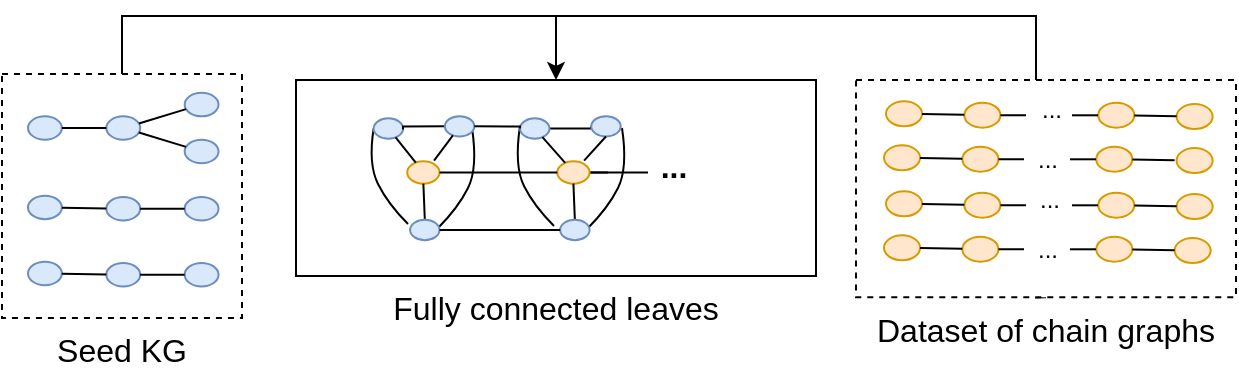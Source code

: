 <mxfile version="21.7.5" type="github">
  <diagram id="C5RBs43oDa-KdzZeNtuy" name="Page-1">
    <mxGraphModel dx="1309" dy="992" grid="1" gridSize="10" guides="1" tooltips="1" connect="1" arrows="1" fold="1" page="1" pageScale="1" pageWidth="827" pageHeight="1169" math="0" shadow="0">
      <root>
        <mxCell id="WIyWlLk6GJQsqaUBKTNV-0" />
        <mxCell id="WIyWlLk6GJQsqaUBKTNV-1" parent="WIyWlLk6GJQsqaUBKTNV-0" />
        <mxCell id="MDvvoWK_F6UgvLszBhcK-12" style="edgeStyle=orthogonalEdgeStyle;rounded=0;orthogonalLoop=1;jettySize=auto;html=1;exitX=0.5;exitY=0;exitDx=0;exitDy=0;endArrow=none;endFill=0;startArrow=classic;startFill=1;" parent="WIyWlLk6GJQsqaUBKTNV-1" source="D7f5AKQHRCtzAQtNA1vA-325" edge="1">
          <mxGeometry relative="1" as="geometry">
            <mxPoint x="390" y="270" as="targetPoint" />
          </mxGeometry>
        </mxCell>
        <mxCell id="D7f5AKQHRCtzAQtNA1vA-325" value="&lt;div&gt;&lt;font style=&quot;font-size: 16px;&quot;&gt;Fully connected leaves&lt;/font&gt;&lt;/div&gt;" style="rounded=0;whiteSpace=wrap;html=1;labelPosition=center;verticalLabelPosition=bottom;align=center;verticalAlign=top;strokeWidth=1;" parent="WIyWlLk6GJQsqaUBKTNV-1" vertex="1">
          <mxGeometry x="260" y="302" width="260" height="98" as="geometry" />
        </mxCell>
        <mxCell id="D7f5AKQHRCtzAQtNA1vA-238" value="" style="curved=1;endArrow=none;html=1;rounded=0;endFill=0;entryX=0;entryY=0.5;entryDx=0;entryDy=0;" parent="WIyWlLk6GJQsqaUBKTNV-1" target="D7f5AKQHRCtzAQtNA1vA-153" edge="1">
          <mxGeometry width="50" height="50" relative="1" as="geometry">
            <mxPoint x="316" y="374" as="sourcePoint" />
            <mxPoint x="297" y="325.94" as="targetPoint" />
            <Array as="points">
              <mxPoint x="306" y="364" />
              <mxPoint x="296" y="344" />
            </Array>
          </mxGeometry>
        </mxCell>
        <mxCell id="D7f5AKQHRCtzAQtNA1vA-239" value="" style="curved=1;endArrow=none;html=1;rounded=0;endFill=0;entryX=0;entryY=0.5;entryDx=0;entryDy=0;" parent="WIyWlLk6GJQsqaUBKTNV-1" edge="1">
          <mxGeometry width="50" height="50" relative="1" as="geometry">
            <mxPoint x="331" y="376" as="sourcePoint" />
            <mxPoint x="348" y="326" as="targetPoint" />
            <Array as="points">
              <mxPoint x="341" y="366" />
              <mxPoint x="351" y="346" />
            </Array>
          </mxGeometry>
        </mxCell>
        <mxCell id="D7f5AKQHRCtzAQtNA1vA-240" value="" style="curved=1;endArrow=none;html=1;rounded=0;endFill=0;entryX=0;entryY=0.5;entryDx=0;entryDy=0;" parent="WIyWlLk6GJQsqaUBKTNV-1" edge="1">
          <mxGeometry width="50" height="50" relative="1" as="geometry">
            <mxPoint x="389" y="375" as="sourcePoint" />
            <mxPoint x="372" y="325" as="targetPoint" />
            <Array as="points">
              <mxPoint x="379" y="365" />
              <mxPoint x="369" y="345" />
            </Array>
          </mxGeometry>
        </mxCell>
        <mxCell id="D7f5AKQHRCtzAQtNA1vA-241" value="&lt;b&gt;&lt;font style=&quot;font-size: 16px;&quot;&gt;...&lt;/font&gt;&lt;/b&gt;" style="strokeWidth=0;dashed=0;align=center;fontSize=8;shape=ellipse;perimeter=ellipsePerimeter;whiteSpace=wrap;html=1;aspect=fixed;strokeColor=none;" parent="WIyWlLk6GJQsqaUBKTNV-1" vertex="1">
          <mxGeometry x="437.84" y="337.3" width="22.16" height="15.33" as="geometry" />
        </mxCell>
        <mxCell id="D7f5AKQHRCtzAQtNA1vA-286" value="" style="curved=1;endArrow=none;html=1;rounded=0;endFill=0;entryX=0;entryY=0.5;entryDx=0;entryDy=0;" parent="WIyWlLk6GJQsqaUBKTNV-1" edge="1">
          <mxGeometry width="50" height="50" relative="1" as="geometry">
            <mxPoint x="406" y="376" as="sourcePoint" />
            <mxPoint x="423" y="326" as="targetPoint" />
            <Array as="points">
              <mxPoint x="416" y="366" />
              <mxPoint x="426" y="346" />
            </Array>
          </mxGeometry>
        </mxCell>
        <mxCell id="D7f5AKQHRCtzAQtNA1vA-326" value="" style="group;labelPosition=center;verticalLabelPosition=bottom;align=center;verticalAlign=top;strokeWidth=2;" parent="WIyWlLk6GJQsqaUBKTNV-1" vertex="1" connectable="0">
          <mxGeometry x="113" y="299.04" width="120" height="121.96" as="geometry" />
        </mxCell>
        <mxCell id="R48aDF-17FCD-8zo76Ul-1" style="edgeStyle=orthogonalEdgeStyle;rounded=0;orthogonalLoop=1;jettySize=auto;html=1;exitX=0.5;exitY=1;exitDx=0;exitDy=0;entryX=0.5;entryY=0;entryDx=0;entryDy=0;" edge="1" parent="D7f5AKQHRCtzAQtNA1vA-326" source="D7f5AKQHRCtzAQtNA1vA-49" target="D7f5AKQHRCtzAQtNA1vA-45">
          <mxGeometry relative="1" as="geometry" />
        </mxCell>
        <mxCell id="D7f5AKQHRCtzAQtNA1vA-49" value="&lt;font style=&quot;font-size: 16px;&quot;&gt;Seed KG &lt;br&gt;&lt;/font&gt;" style="rounded=0;whiteSpace=wrap;html=1;strokeWidth=1;dashed=1;labelPosition=center;verticalLabelPosition=bottom;align=center;verticalAlign=top;" parent="D7f5AKQHRCtzAQtNA1vA-326" vertex="1">
          <mxGeometry width="120" height="121.96" as="geometry" />
        </mxCell>
        <mxCell id="D7f5AKQHRCtzAQtNA1vA-42" value="" style="group;fillColor=default;" parent="D7f5AKQHRCtzAQtNA1vA-326" vertex="1" connectable="0">
          <mxGeometry x="13" y="9.382" width="100" height="63.794" as="geometry" />
        </mxCell>
        <mxCell id="D7f5AKQHRCtzAQtNA1vA-11" value="" style="strokeWidth=1;dashed=0;align=center;fontSize=8;shape=ellipse;perimeter=ellipsePerimeter;whiteSpace=wrap;html=1;aspect=fixed;fillColor=#dae8fc;strokeColor=#6c8ebf;" parent="D7f5AKQHRCtzAQtNA1vA-42" vertex="1">
          <mxGeometry y="51.426" width="16.925" height="11.717" as="geometry" />
        </mxCell>
        <mxCell id="D7f5AKQHRCtzAQtNA1vA-12" value="" style="strokeWidth=1;dashed=0;align=center;fontSize=8;shape=ellipse;perimeter=ellipsePerimeter;whiteSpace=wrap;html=1;aspect=fixed;fillColor=#dae8fc;strokeColor=#6c8ebf;" parent="D7f5AKQHRCtzAQtNA1vA-42" vertex="1">
          <mxGeometry x="78.333" y="52.077" width="16.925" height="11.717" as="geometry" />
        </mxCell>
        <mxCell id="D7f5AKQHRCtzAQtNA1vA-16" value="" style="strokeWidth=1;dashed=0;align=center;fontSize=8;shape=ellipse;perimeter=ellipsePerimeter;whiteSpace=wrap;html=1;aspect=fixed;fillColor=#dae8fc;strokeColor=#6c8ebf;" parent="D7f5AKQHRCtzAQtNA1vA-42" vertex="1">
          <mxGeometry x="39.167" y="52.077" width="16.925" height="11.717" as="geometry" />
        </mxCell>
        <mxCell id="D7f5AKQHRCtzAQtNA1vA-18" value="" style="edgeStyle=none;endArrow=none;dashed=0;html=1;strokeWidth=1;rounded=0;" parent="D7f5AKQHRCtzAQtNA1vA-42" source="D7f5AKQHRCtzAQtNA1vA-16" target="D7f5AKQHRCtzAQtNA1vA-11" edge="1">
          <mxGeometry relative="1" as="geometry" />
        </mxCell>
        <mxCell id="D7f5AKQHRCtzAQtNA1vA-19" value="" style="edgeStyle=none;endArrow=none;dashed=0;html=1;strokeWidth=1;rounded=0;" parent="D7f5AKQHRCtzAQtNA1vA-42" source="D7f5AKQHRCtzAQtNA1vA-16" target="D7f5AKQHRCtzAQtNA1vA-12" edge="1">
          <mxGeometry relative="1" as="geometry" />
        </mxCell>
        <mxCell id="D7f5AKQHRCtzAQtNA1vA-28" value="" style="strokeWidth=1;dashed=0;align=center;fontSize=8;shape=ellipse;perimeter=ellipsePerimeter;whiteSpace=wrap;html=1;aspect=fixed;fillColor=#dae8fc;strokeColor=#6c8ebf;" parent="D7f5AKQHRCtzAQtNA1vA-42" vertex="1">
          <mxGeometry x="78.333" width="16.925" height="11.717" as="geometry" />
        </mxCell>
        <mxCell id="D7f5AKQHRCtzAQtNA1vA-29" value="" style="strokeWidth=1;dashed=0;align=center;fontSize=8;shape=ellipse;perimeter=ellipsePerimeter;whiteSpace=wrap;html=1;aspect=fixed;fillColor=#dae8fc;strokeColor=#6c8ebf;" parent="D7f5AKQHRCtzAQtNA1vA-42" vertex="1">
          <mxGeometry y="11.717" width="16.925" height="11.717" as="geometry" />
        </mxCell>
        <mxCell id="D7f5AKQHRCtzAQtNA1vA-30" value="" style="strokeWidth=1;dashed=0;align=center;fontSize=8;shape=ellipse;perimeter=ellipsePerimeter;whiteSpace=wrap;html=1;aspect=fixed;fillColor=#dae8fc;strokeColor=#6c8ebf;" parent="D7f5AKQHRCtzAQtNA1vA-42" vertex="1">
          <mxGeometry x="78.333" y="23.435" width="16.925" height="11.717" as="geometry" />
        </mxCell>
        <mxCell id="D7f5AKQHRCtzAQtNA1vA-31" value="" style="strokeWidth=1;dashed=0;align=center;fontSize=8;shape=ellipse;perimeter=ellipsePerimeter;whiteSpace=wrap;html=1;aspect=fixed;fillColor=#dae8fc;strokeColor=#6c8ebf;" parent="D7f5AKQHRCtzAQtNA1vA-42" vertex="1">
          <mxGeometry x="39.167" y="11.717" width="16.925" height="11.717" as="geometry" />
        </mxCell>
        <mxCell id="D7f5AKQHRCtzAQtNA1vA-34" value="" style="edgeStyle=none;endArrow=none;dashed=0;html=1;strokeWidth=1;rounded=0;" parent="D7f5AKQHRCtzAQtNA1vA-42" source="D7f5AKQHRCtzAQtNA1vA-31" target="D7f5AKQHRCtzAQtNA1vA-28" edge="1">
          <mxGeometry relative="1" as="geometry" />
        </mxCell>
        <mxCell id="D7f5AKQHRCtzAQtNA1vA-35" value="" style="edgeStyle=none;endArrow=none;dashed=0;html=1;strokeWidth=1;rounded=0;" parent="D7f5AKQHRCtzAQtNA1vA-42" source="D7f5AKQHRCtzAQtNA1vA-31" target="D7f5AKQHRCtzAQtNA1vA-29" edge="1">
          <mxGeometry relative="1" as="geometry" />
        </mxCell>
        <mxCell id="D7f5AKQHRCtzAQtNA1vA-36" value="" style="edgeStyle=none;endArrow=none;dashed=0;html=1;strokeWidth=1;rounded=0;" parent="D7f5AKQHRCtzAQtNA1vA-42" source="D7f5AKQHRCtzAQtNA1vA-31" target="D7f5AKQHRCtzAQtNA1vA-30" edge="1">
          <mxGeometry relative="1" as="geometry" />
        </mxCell>
        <mxCell id="D7f5AKQHRCtzAQtNA1vA-43" value="" style="strokeWidth=1;dashed=0;align=center;fontSize=8;shape=ellipse;perimeter=ellipsePerimeter;whiteSpace=wrap;html=1;aspect=fixed;fillColor=#dae8fc;strokeColor=#6c8ebf;" parent="D7f5AKQHRCtzAQtNA1vA-326" vertex="1">
          <mxGeometry x="13" y="93.812" width="16.925" height="11.717" as="geometry" />
        </mxCell>
        <mxCell id="D7f5AKQHRCtzAQtNA1vA-44" value="" style="strokeWidth=1;dashed=0;align=center;fontSize=8;shape=ellipse;perimeter=ellipsePerimeter;whiteSpace=wrap;html=1;aspect=fixed;fillColor=#dae8fc;strokeColor=#6c8ebf;" parent="D7f5AKQHRCtzAQtNA1vA-326" vertex="1">
          <mxGeometry x="91.333" y="94.463" width="16.925" height="11.717" as="geometry" />
        </mxCell>
        <mxCell id="D7f5AKQHRCtzAQtNA1vA-45" value="" style="strokeWidth=1;dashed=0;align=center;fontSize=8;shape=ellipse;perimeter=ellipsePerimeter;whiteSpace=wrap;html=1;aspect=fixed;fillColor=#dae8fc;strokeColor=#6c8ebf;" parent="D7f5AKQHRCtzAQtNA1vA-326" vertex="1">
          <mxGeometry x="52.167" y="94.463" width="16.925" height="11.717" as="geometry" />
        </mxCell>
        <mxCell id="D7f5AKQHRCtzAQtNA1vA-46" value="" style="edgeStyle=none;endArrow=none;dashed=0;html=1;strokeWidth=1;rounded=0;" parent="D7f5AKQHRCtzAQtNA1vA-326" source="D7f5AKQHRCtzAQtNA1vA-45" target="D7f5AKQHRCtzAQtNA1vA-43" edge="1">
          <mxGeometry relative="1" as="geometry" />
        </mxCell>
        <mxCell id="D7f5AKQHRCtzAQtNA1vA-47" value="" style="edgeStyle=none;endArrow=none;dashed=0;html=1;strokeWidth=1;rounded=0;" parent="D7f5AKQHRCtzAQtNA1vA-326" source="D7f5AKQHRCtzAQtNA1vA-45" target="D7f5AKQHRCtzAQtNA1vA-44" edge="1">
          <mxGeometry relative="1" as="geometry" />
        </mxCell>
        <mxCell id="R48aDF-17FCD-8zo76Ul-2" style="edgeStyle=orthogonalEdgeStyle;rounded=0;orthogonalLoop=1;jettySize=auto;html=1;exitX=0.5;exitY=1;exitDx=0;exitDy=0;" edge="1" parent="D7f5AKQHRCtzAQtNA1vA-326" source="D7f5AKQHRCtzAQtNA1vA-49" target="D7f5AKQHRCtzAQtNA1vA-49">
          <mxGeometry relative="1" as="geometry" />
        </mxCell>
        <mxCell id="o20jvKjjcpEYKb1I6eHj-14" value="" style="edgeStyle=none;endArrow=none;dashed=0;html=1;strokeWidth=1;rounded=0;" parent="WIyWlLk6GJQsqaUBKTNV-1" edge="1">
          <mxGeometry relative="1" as="geometry">
            <mxPoint x="469.167" y="210.595" as="sourcePoint" />
          </mxGeometry>
        </mxCell>
        <mxCell id="o20jvKjjcpEYKb1I6eHj-15" value="" style="edgeStyle=none;endArrow=none;dashed=0;html=1;strokeWidth=1;rounded=0;" parent="WIyWlLk6GJQsqaUBKTNV-1" edge="1">
          <mxGeometry relative="1" as="geometry">
            <mxPoint x="508.333" y="210.595" as="targetPoint" />
          </mxGeometry>
        </mxCell>
        <mxCell id="D7f5AKQHRCtzAQtNA1vA-245" value="" style="group" parent="WIyWlLk6GJQsqaUBKTNV-1" vertex="1" connectable="0">
          <mxGeometry x="297" y="320.075" width="129" height="65.925" as="geometry" />
        </mxCell>
        <mxCell id="D7f5AKQHRCtzAQtNA1vA-180" value="" style="group" parent="D7f5AKQHRCtzAQtNA1vA-245" vertex="1" connectable="0">
          <mxGeometry width="55.809" height="65.925" as="geometry" />
        </mxCell>
        <mxCell id="D7f5AKQHRCtzAQtNA1vA-153" value="" style="strokeWidth=1;dashed=0;align=center;fontSize=8;shape=ellipse;perimeter=ellipsePerimeter;whiteSpace=wrap;html=1;aspect=fixed;fillColor=#dae8fc;strokeColor=#6c8ebf;" parent="D7f5AKQHRCtzAQtNA1vA-180" vertex="1">
          <mxGeometry x="1.83" y="1.09" width="14.711" height="10.192" as="geometry" />
        </mxCell>
        <mxCell id="D7f5AKQHRCtzAQtNA1vA-154" value="" style="strokeWidth=1;dashed=0;align=center;fontSize=8;shape=ellipse;perimeter=ellipsePerimeter;whiteSpace=wrap;html=1;aspect=fixed;fillColor=#ffe6cc;strokeColor=#d79b00;" parent="D7f5AKQHRCtzAQtNA1vA-180" vertex="1">
          <mxGeometry x="18.609" y="22.567" width="16.157" height="11.18" as="geometry" />
        </mxCell>
        <mxCell id="D7f5AKQHRCtzAQtNA1vA-155" value="" style="edgeStyle=none;endArrow=none;dashed=0;html=1;strokeWidth=1;rounded=0;" parent="D7f5AKQHRCtzAQtNA1vA-180" source="D7f5AKQHRCtzAQtNA1vA-154" target="D7f5AKQHRCtzAQtNA1vA-153" edge="1">
          <mxGeometry relative="1" as="geometry" />
        </mxCell>
        <mxCell id="D7f5AKQHRCtzAQtNA1vA-179" style="edgeStyle=orthogonalEdgeStyle;rounded=0;orthogonalLoop=1;jettySize=auto;html=1;exitX=0.5;exitY=0;exitDx=0;exitDy=0;entryX=0.5;entryY=1;entryDx=0;entryDy=0;endArrow=none;endFill=0;" parent="D7f5AKQHRCtzAQtNA1vA-180" source="D7f5AKQHRCtzAQtNA1vA-159" target="D7f5AKQHRCtzAQtNA1vA-154" edge="1">
          <mxGeometry relative="1" as="geometry" />
        </mxCell>
        <mxCell id="D7f5AKQHRCtzAQtNA1vA-159" value="" style="strokeWidth=1;dashed=0;align=center;fontSize=8;shape=ellipse;perimeter=ellipsePerimeter;whiteSpace=wrap;html=1;aspect=fixed;fillColor=#dae8fc;strokeColor=#6c8ebf;" parent="D7f5AKQHRCtzAQtNA1vA-180" vertex="1">
          <mxGeometry x="20.054" y="51.802" width="14.711" height="10.192" as="geometry" />
        </mxCell>
        <mxCell id="D7f5AKQHRCtzAQtNA1vA-175" value="" style="group;flipV=0;flipH=1;" parent="D7f5AKQHRCtzAQtNA1vA-180" vertex="1" connectable="0">
          <mxGeometry x="32.021" width="23.787" height="22.262" as="geometry" />
        </mxCell>
        <mxCell id="D7f5AKQHRCtzAQtNA1vA-207" style="edgeStyle=orthogonalEdgeStyle;rounded=0;orthogonalLoop=1;jettySize=auto;html=1;exitX=0;exitY=0.5;exitDx=0;exitDy=0;endArrow=none;endFill=0;" parent="D7f5AKQHRCtzAQtNA1vA-175" source="D7f5AKQHRCtzAQtNA1vA-173" edge="1">
          <mxGeometry relative="1" as="geometry">
            <mxPoint x="-15.553" y="6.66" as="targetPoint" />
          </mxGeometry>
        </mxCell>
        <mxCell id="D7f5AKQHRCtzAQtNA1vA-173" value="" style="strokeWidth=1;dashed=0;align=center;fontSize=8;shape=ellipse;perimeter=ellipsePerimeter;whiteSpace=wrap;html=1;aspect=fixed;fillColor=#dae8fc;strokeColor=#6c8ebf;" parent="D7f5AKQHRCtzAQtNA1vA-175" vertex="1">
          <mxGeometry x="5.416" width="14.711" height="10.192" as="geometry" />
        </mxCell>
        <mxCell id="D7f5AKQHRCtzAQtNA1vA-174" value="" style="edgeStyle=none;endArrow=none;dashed=0;html=1;strokeWidth=1;rounded=0;" parent="D7f5AKQHRCtzAQtNA1vA-175" target="D7f5AKQHRCtzAQtNA1vA-173" edge="1">
          <mxGeometry relative="1" as="geometry">
            <mxPoint y="22.262" as="sourcePoint" />
          </mxGeometry>
        </mxCell>
        <mxCell id="D7f5AKQHRCtzAQtNA1vA-190" value="" style="group" parent="D7f5AKQHRCtzAQtNA1vA-245" vertex="1" connectable="0">
          <mxGeometry x="73.191" width="55.809" height="65.925" as="geometry" />
        </mxCell>
        <mxCell id="D7f5AKQHRCtzAQtNA1vA-203" style="edgeStyle=orthogonalEdgeStyle;rounded=0;orthogonalLoop=1;jettySize=auto;html=1;exitX=1;exitY=0.5;exitDx=0;exitDy=0;entryX=0;entryY=0.5;entryDx=0;entryDy=0;endArrow=none;endFill=0;" parent="D7f5AKQHRCtzAQtNA1vA-190" source="D7f5AKQHRCtzAQtNA1vA-191" target="D7f5AKQHRCtzAQtNA1vA-197" edge="1">
          <mxGeometry relative="1" as="geometry" />
        </mxCell>
        <mxCell id="D7f5AKQHRCtzAQtNA1vA-191" value="" style="strokeWidth=1;dashed=0;align=center;fontSize=8;shape=ellipse;perimeter=ellipsePerimeter;whiteSpace=wrap;html=1;aspect=fixed;fillColor=#dae8fc;strokeColor=#6c8ebf;" parent="D7f5AKQHRCtzAQtNA1vA-190" vertex="1">
          <mxGeometry x="1.83" y="1.09" width="14.711" height="10.192" as="geometry" />
        </mxCell>
        <mxCell id="D7f5AKQHRCtzAQtNA1vA-243" style="edgeStyle=orthogonalEdgeStyle;rounded=0;orthogonalLoop=1;jettySize=auto;html=1;exitX=1;exitY=0.5;exitDx=0;exitDy=0;endArrow=none;endFill=0;" parent="D7f5AKQHRCtzAQtNA1vA-190" source="D7f5AKQHRCtzAQtNA1vA-192" edge="1">
          <mxGeometry relative="1" as="geometry">
            <mxPoint x="45.809" y="27.925" as="targetPoint" />
          </mxGeometry>
        </mxCell>
        <mxCell id="D7f5AKQHRCtzAQtNA1vA-291" style="edgeStyle=orthogonalEdgeStyle;rounded=0;orthogonalLoop=1;jettySize=auto;html=1;exitX=1;exitY=0.5;exitDx=0;exitDy=0;endArrow=none;endFill=0;" parent="D7f5AKQHRCtzAQtNA1vA-190" source="D7f5AKQHRCtzAQtNA1vA-192" edge="1">
          <mxGeometry relative="1" as="geometry">
            <mxPoint x="65.809" y="28.27" as="targetPoint" />
          </mxGeometry>
        </mxCell>
        <mxCell id="D7f5AKQHRCtzAQtNA1vA-192" value="" style="strokeWidth=1;dashed=0;align=center;fontSize=8;shape=ellipse;perimeter=ellipsePerimeter;whiteSpace=wrap;html=1;aspect=fixed;fillColor=#ffe6cc;strokeColor=#d79b00;" parent="D7f5AKQHRCtzAQtNA1vA-190" vertex="1">
          <mxGeometry x="20.439" y="22.567" width="16.157" height="11.18" as="geometry" />
        </mxCell>
        <mxCell id="D7f5AKQHRCtzAQtNA1vA-193" value="" style="edgeStyle=none;endArrow=none;dashed=0;html=1;strokeWidth=1;rounded=0;" parent="D7f5AKQHRCtzAQtNA1vA-190" source="D7f5AKQHRCtzAQtNA1vA-192" target="D7f5AKQHRCtzAQtNA1vA-191" edge="1">
          <mxGeometry relative="1" as="geometry" />
        </mxCell>
        <mxCell id="D7f5AKQHRCtzAQtNA1vA-194" style="edgeStyle=orthogonalEdgeStyle;rounded=0;orthogonalLoop=1;jettySize=auto;html=1;exitX=0.5;exitY=0;exitDx=0;exitDy=0;entryX=0.5;entryY=1;entryDx=0;entryDy=0;endArrow=none;endFill=0;" parent="D7f5AKQHRCtzAQtNA1vA-190" source="D7f5AKQHRCtzAQtNA1vA-195" target="D7f5AKQHRCtzAQtNA1vA-192" edge="1">
          <mxGeometry relative="1" as="geometry" />
        </mxCell>
        <mxCell id="D7f5AKQHRCtzAQtNA1vA-195" value="" style="strokeWidth=1;dashed=0;align=center;fontSize=8;shape=ellipse;perimeter=ellipsePerimeter;whiteSpace=wrap;html=1;aspect=fixed;fillColor=#dae8fc;strokeColor=#6c8ebf;" parent="D7f5AKQHRCtzAQtNA1vA-190" vertex="1">
          <mxGeometry x="21.884" y="51.802" width="14.711" height="10.192" as="geometry" />
        </mxCell>
        <mxCell id="D7f5AKQHRCtzAQtNA1vA-196" value="" style="group;flipV=0;flipH=1;" parent="D7f5AKQHRCtzAQtNA1vA-190" vertex="1" connectable="0">
          <mxGeometry x="32.021" width="23.787" height="22.262" as="geometry" />
        </mxCell>
        <mxCell id="D7f5AKQHRCtzAQtNA1vA-197" value="" style="strokeWidth=1;dashed=0;align=center;fontSize=8;shape=ellipse;perimeter=ellipsePerimeter;whiteSpace=wrap;html=1;aspect=fixed;fillColor=#dae8fc;strokeColor=#6c8ebf;" parent="D7f5AKQHRCtzAQtNA1vA-196" vertex="1">
          <mxGeometry x="5.416" width="14.711" height="10.192" as="geometry" />
        </mxCell>
        <mxCell id="D7f5AKQHRCtzAQtNA1vA-198" value="" style="edgeStyle=none;endArrow=none;dashed=0;html=1;strokeWidth=1;rounded=0;entryX=0.5;entryY=1;entryDx=0;entryDy=0;" parent="D7f5AKQHRCtzAQtNA1vA-196" target="D7f5AKQHRCtzAQtNA1vA-197" edge="1">
          <mxGeometry relative="1" as="geometry">
            <mxPoint x="1.83" y="22.262" as="sourcePoint" />
            <mxPoint x="10.036" y="12.598" as="targetPoint" />
          </mxGeometry>
        </mxCell>
        <mxCell id="D7f5AKQHRCtzAQtNA1vA-199" style="edgeStyle=orthogonalEdgeStyle;rounded=0;orthogonalLoop=1;jettySize=auto;html=1;exitX=1;exitY=0.5;exitDx=0;exitDy=0;entryX=0;entryY=0.5;entryDx=0;entryDy=0;endArrow=none;endFill=0;" parent="D7f5AKQHRCtzAQtNA1vA-245" source="D7f5AKQHRCtzAQtNA1vA-154" target="D7f5AKQHRCtzAQtNA1vA-192" edge="1">
          <mxGeometry relative="1" as="geometry" />
        </mxCell>
        <mxCell id="D7f5AKQHRCtzAQtNA1vA-202" style="edgeStyle=orthogonalEdgeStyle;rounded=0;orthogonalLoop=1;jettySize=auto;html=1;exitX=1;exitY=0.5;exitDx=0;exitDy=0;entryX=0;entryY=0.5;entryDx=0;entryDy=0;endArrow=none;endFill=0;" parent="D7f5AKQHRCtzAQtNA1vA-245" source="D7f5AKQHRCtzAQtNA1vA-173" target="D7f5AKQHRCtzAQtNA1vA-191" edge="1">
          <mxGeometry relative="1" as="geometry" />
        </mxCell>
        <mxCell id="D7f5AKQHRCtzAQtNA1vA-210" style="edgeStyle=orthogonalEdgeStyle;rounded=0;orthogonalLoop=1;jettySize=auto;html=1;exitX=1;exitY=0.5;exitDx=0;exitDy=0;entryX=0;entryY=0.5;entryDx=0;entryDy=0;endArrow=none;endFill=0;" parent="D7f5AKQHRCtzAQtNA1vA-245" source="D7f5AKQHRCtzAQtNA1vA-159" target="D7f5AKQHRCtzAQtNA1vA-195" edge="1">
          <mxGeometry relative="1" as="geometry">
            <mxPoint x="89" y="56.925" as="targetPoint" />
          </mxGeometry>
        </mxCell>
        <mxCell id="MDvvoWK_F6UgvLszBhcK-11" style="edgeStyle=orthogonalEdgeStyle;rounded=0;orthogonalLoop=1;jettySize=auto;html=1;entryX=0.5;entryY=1;entryDx=0;entryDy=0;endArrow=none;endFill=0;" parent="WIyWlLk6GJQsqaUBKTNV-1" source="D7f5AKQHRCtzAQtNA1vA-49" target="D7f5AKQHRCtzAQtNA1vA-106" edge="1">
          <mxGeometry relative="1" as="geometry">
            <Array as="points">
              <mxPoint x="173" y="270" />
              <mxPoint x="630" y="270" />
              <mxPoint x="630" y="411" />
            </Array>
            <mxPoint x="160" y="280" as="sourcePoint" />
          </mxGeometry>
        </mxCell>
        <mxCell id="R48aDF-17FCD-8zo76Ul-0" value="" style="group;labelPosition=center;verticalLabelPosition=bottom;align=center;verticalAlign=top;strokeWidth=2;" vertex="1" connectable="0" parent="WIyWlLk6GJQsqaUBKTNV-1">
          <mxGeometry x="540" y="302" width="190" height="108.65" as="geometry" />
        </mxCell>
        <mxCell id="D7f5AKQHRCtzAQtNA1vA-106" value="&lt;font style=&quot;font-size: 16px;&quot;&gt;Dataset of chain graphs&lt;/font&gt;" style="rounded=0;whiteSpace=wrap;html=1;labelPosition=center;verticalLabelPosition=bottom;align=center;verticalAlign=top;dashed=1;" parent="R48aDF-17FCD-8zo76Ul-0" vertex="1">
          <mxGeometry width="190" height="108.65" as="geometry" />
        </mxCell>
        <mxCell id="D7f5AKQHRCtzAQtNA1vA-53" value="" style="strokeWidth=1;dashed=0;align=center;fontSize=8;shape=ellipse;perimeter=ellipsePerimeter;whiteSpace=wrap;html=1;aspect=fixed;fillColor=#ffe6cc;strokeColor=#d79b00;" parent="R48aDF-17FCD-8zo76Ul-0" vertex="1">
          <mxGeometry x="15" y="10.646" width="18.041" height="12.49" as="geometry" />
        </mxCell>
        <mxCell id="D7f5AKQHRCtzAQtNA1vA-54" value="..." style="strokeWidth=1;dashed=0;align=center;fontSize=12;shape=ellipse;perimeter=ellipsePerimeter;whiteSpace=wrap;html=1;aspect=fixed;strokeColor=none;" parent="R48aDF-17FCD-8zo76Ul-0" vertex="1">
          <mxGeometry x="89.333" y="8.34" width="18.041" height="12.49" as="geometry" />
        </mxCell>
        <mxCell id="D7f5AKQHRCtzAQtNA1vA-55" value="" style="strokeWidth=1;dashed=0;align=center;fontSize=8;shape=ellipse;perimeter=ellipsePerimeter;whiteSpace=wrap;html=1;aspect=fixed;fillColor=#ffe6cc;strokeColor=#d79b00;" parent="R48aDF-17FCD-8zo76Ul-0" vertex="1">
          <mxGeometry x="54.167" y="11.34" width="18.041" height="12.49" as="geometry" />
        </mxCell>
        <mxCell id="D7f5AKQHRCtzAQtNA1vA-56" value="" style="edgeStyle=none;endArrow=none;dashed=0;html=1;strokeWidth=1;rounded=0;" parent="R48aDF-17FCD-8zo76Ul-0" source="D7f5AKQHRCtzAQtNA1vA-55" target="D7f5AKQHRCtzAQtNA1vA-53" edge="1">
          <mxGeometry relative="1" as="geometry" />
        </mxCell>
        <mxCell id="D7f5AKQHRCtzAQtNA1vA-57" value="" style="edgeStyle=none;endArrow=none;dashed=0;html=1;strokeWidth=1;rounded=0;" parent="R48aDF-17FCD-8zo76Ul-0" source="D7f5AKQHRCtzAQtNA1vA-55" edge="1">
          <mxGeometry relative="1" as="geometry">
            <mxPoint x="85" y="17.65" as="targetPoint" />
          </mxGeometry>
        </mxCell>
        <mxCell id="D7f5AKQHRCtzAQtNA1vA-58" value="" style="strokeWidth=1;dashed=0;align=center;fontSize=8;shape=ellipse;perimeter=ellipsePerimeter;whiteSpace=wrap;html=1;aspect=fixed;fillColor=#ffe6cc;strokeColor=#d79b00;" parent="R48aDF-17FCD-8zo76Ul-0" vertex="1">
          <mxGeometry x="121.13" y="11.336" width="18.041" height="12.49" as="geometry" />
        </mxCell>
        <mxCell id="D7f5AKQHRCtzAQtNA1vA-60" value="" style="strokeWidth=1;dashed=0;align=center;fontSize=8;shape=ellipse;perimeter=ellipsePerimeter;whiteSpace=wrap;html=1;aspect=fixed;fillColor=#ffe6cc;strokeColor=#d79b00;" parent="R48aDF-17FCD-8zo76Ul-0" vertex="1">
          <mxGeometry x="160.297" y="12.03" width="18.041" height="12.49" as="geometry" />
        </mxCell>
        <mxCell id="D7f5AKQHRCtzAQtNA1vA-61" value="" style="edgeStyle=none;endArrow=none;dashed=0;html=1;strokeWidth=1;rounded=0;" parent="R48aDF-17FCD-8zo76Ul-0" source="D7f5AKQHRCtzAQtNA1vA-60" target="D7f5AKQHRCtzAQtNA1vA-58" edge="1">
          <mxGeometry relative="1" as="geometry" />
        </mxCell>
        <mxCell id="D7f5AKQHRCtzAQtNA1vA-67" value="" style="edgeStyle=none;endArrow=none;dashed=0;html=1;strokeWidth=1;rounded=0;" parent="R48aDF-17FCD-8zo76Ul-0" edge="1">
          <mxGeometry relative="1" as="geometry">
            <mxPoint x="108" y="17.65" as="sourcePoint" />
            <mxPoint x="121" y="17.65" as="targetPoint" />
          </mxGeometry>
        </mxCell>
        <mxCell id="D7f5AKQHRCtzAQtNA1vA-68" value="" style="strokeWidth=1;dashed=0;align=center;fontSize=8;shape=ellipse;perimeter=ellipsePerimeter;whiteSpace=wrap;html=1;aspect=fixed;fillColor=#ffe6cc;strokeColor=#d79b00;" parent="R48aDF-17FCD-8zo76Ul-0" vertex="1">
          <mxGeometry x="14" y="32.646" width="18.041" height="12.49" as="geometry" />
        </mxCell>
        <mxCell id="D7f5AKQHRCtzAQtNA1vA-69" value="..." style="strokeWidth=1;dashed=0;align=center;fontSize=12;shape=ellipse;perimeter=ellipsePerimeter;whiteSpace=wrap;html=1;aspect=fixed;strokeColor=none;" parent="R48aDF-17FCD-8zo76Ul-0" vertex="1">
          <mxGeometry x="87.333" y="33.34" width="18.041" height="12.49" as="geometry" />
        </mxCell>
        <mxCell id="D7f5AKQHRCtzAQtNA1vA-70" value="" style="strokeWidth=1;dashed=0;align=center;fontSize=8;shape=ellipse;perimeter=ellipsePerimeter;whiteSpace=wrap;html=1;aspect=fixed;fillColor=#ffe6cc;strokeColor=#d79b00;" parent="R48aDF-17FCD-8zo76Ul-0" vertex="1">
          <mxGeometry x="53.167" y="33.34" width="18.041" height="12.49" as="geometry" />
        </mxCell>
        <mxCell id="D7f5AKQHRCtzAQtNA1vA-71" value="" style="edgeStyle=none;endArrow=none;dashed=0;html=1;strokeWidth=1;rounded=0;" parent="R48aDF-17FCD-8zo76Ul-0" source="D7f5AKQHRCtzAQtNA1vA-70" target="D7f5AKQHRCtzAQtNA1vA-68" edge="1">
          <mxGeometry relative="1" as="geometry" />
        </mxCell>
        <mxCell id="D7f5AKQHRCtzAQtNA1vA-72" value="" style="edgeStyle=none;endArrow=none;dashed=0;html=1;strokeWidth=1;rounded=0;" parent="R48aDF-17FCD-8zo76Ul-0" source="D7f5AKQHRCtzAQtNA1vA-70" edge="1">
          <mxGeometry relative="1" as="geometry">
            <mxPoint x="84" y="39.65" as="targetPoint" />
          </mxGeometry>
        </mxCell>
        <mxCell id="D7f5AKQHRCtzAQtNA1vA-73" value="" style="strokeWidth=1;dashed=0;align=center;fontSize=8;shape=ellipse;perimeter=ellipsePerimeter;whiteSpace=wrap;html=1;aspect=fixed;fillColor=#ffe6cc;strokeColor=#d79b00;" parent="R48aDF-17FCD-8zo76Ul-0" vertex="1">
          <mxGeometry x="120.13" y="33.336" width="18.041" height="12.49" as="geometry" />
        </mxCell>
        <mxCell id="D7f5AKQHRCtzAQtNA1vA-74" value="" style="strokeWidth=1;dashed=0;align=center;fontSize=8;shape=ellipse;perimeter=ellipsePerimeter;whiteSpace=wrap;html=1;aspect=fixed;fillColor=#ffe6cc;strokeColor=#d79b00;" parent="R48aDF-17FCD-8zo76Ul-0" vertex="1">
          <mxGeometry x="160.297" y="34.03" width="18.041" height="12.49" as="geometry" />
        </mxCell>
        <mxCell id="D7f5AKQHRCtzAQtNA1vA-75" value="" style="edgeStyle=none;endArrow=none;dashed=0;html=1;strokeWidth=1;rounded=0;" parent="R48aDF-17FCD-8zo76Ul-0" target="D7f5AKQHRCtzAQtNA1vA-73" edge="1">
          <mxGeometry relative="1" as="geometry">
            <mxPoint x="159.299" y="40.125" as="sourcePoint" />
          </mxGeometry>
        </mxCell>
        <mxCell id="D7f5AKQHRCtzAQtNA1vA-76" value="" style="edgeStyle=none;endArrow=none;dashed=0;html=1;strokeWidth=1;rounded=0;" parent="R48aDF-17FCD-8zo76Ul-0" edge="1">
          <mxGeometry relative="1" as="geometry">
            <mxPoint x="107" y="39.65" as="sourcePoint" />
            <mxPoint x="120" y="39.65" as="targetPoint" />
          </mxGeometry>
        </mxCell>
        <mxCell id="D7f5AKQHRCtzAQtNA1vA-86" value="" style="strokeWidth=1;dashed=0;align=center;fontSize=8;shape=ellipse;perimeter=ellipsePerimeter;whiteSpace=wrap;html=1;aspect=fixed;fillColor=#ffe6cc;strokeColor=#d79b00;" parent="R48aDF-17FCD-8zo76Ul-0" vertex="1">
          <mxGeometry x="15" y="55.646" width="18.041" height="12.49" as="geometry" />
        </mxCell>
        <mxCell id="D7f5AKQHRCtzAQtNA1vA-87" value="..." style="strokeWidth=1;dashed=0;align=center;fontSize=12;shape=ellipse;perimeter=ellipsePerimeter;whiteSpace=wrap;html=1;aspect=fixed;strokeColor=none;" parent="R48aDF-17FCD-8zo76Ul-0" vertex="1">
          <mxGeometry x="88.333" y="53.34" width="18.041" height="12.49" as="geometry" />
        </mxCell>
        <mxCell id="D7f5AKQHRCtzAQtNA1vA-88" value="" style="strokeWidth=1;dashed=0;align=center;fontSize=8;shape=ellipse;perimeter=ellipsePerimeter;whiteSpace=wrap;html=1;aspect=fixed;fillColor=#ffe6cc;strokeColor=#d79b00;" parent="R48aDF-17FCD-8zo76Ul-0" vertex="1">
          <mxGeometry x="54.167" y="56.34" width="18.041" height="12.49" as="geometry" />
        </mxCell>
        <mxCell id="D7f5AKQHRCtzAQtNA1vA-89" value="" style="edgeStyle=none;endArrow=none;dashed=0;html=1;strokeWidth=1;rounded=0;" parent="R48aDF-17FCD-8zo76Ul-0" source="D7f5AKQHRCtzAQtNA1vA-88" target="D7f5AKQHRCtzAQtNA1vA-86" edge="1">
          <mxGeometry relative="1" as="geometry" />
        </mxCell>
        <mxCell id="D7f5AKQHRCtzAQtNA1vA-90" value="" style="edgeStyle=none;endArrow=none;dashed=0;html=1;strokeWidth=1;rounded=0;" parent="R48aDF-17FCD-8zo76Ul-0" source="D7f5AKQHRCtzAQtNA1vA-88" edge="1">
          <mxGeometry relative="1" as="geometry">
            <mxPoint x="85" y="62.65" as="targetPoint" />
          </mxGeometry>
        </mxCell>
        <mxCell id="D7f5AKQHRCtzAQtNA1vA-91" value="" style="strokeWidth=1;dashed=0;align=center;fontSize=8;shape=ellipse;perimeter=ellipsePerimeter;whiteSpace=wrap;html=1;aspect=fixed;fillColor=#ffe6cc;strokeColor=#d79b00;" parent="R48aDF-17FCD-8zo76Ul-0" vertex="1">
          <mxGeometry x="121.13" y="56.336" width="18.041" height="12.49" as="geometry" />
        </mxCell>
        <mxCell id="D7f5AKQHRCtzAQtNA1vA-92" value="" style="strokeWidth=1;dashed=0;align=center;fontSize=8;shape=ellipse;perimeter=ellipsePerimeter;whiteSpace=wrap;html=1;aspect=fixed;fillColor=#ffe6cc;strokeColor=#d79b00;" parent="R48aDF-17FCD-8zo76Ul-0" vertex="1">
          <mxGeometry x="160.297" y="57.03" width="18.041" height="12.49" as="geometry" />
        </mxCell>
        <mxCell id="D7f5AKQHRCtzAQtNA1vA-93" value="" style="edgeStyle=none;endArrow=none;dashed=0;html=1;strokeWidth=1;rounded=0;" parent="R48aDF-17FCD-8zo76Ul-0" source="D7f5AKQHRCtzAQtNA1vA-92" target="D7f5AKQHRCtzAQtNA1vA-91" edge="1">
          <mxGeometry relative="1" as="geometry" />
        </mxCell>
        <mxCell id="D7f5AKQHRCtzAQtNA1vA-94" value="" style="edgeStyle=none;endArrow=none;dashed=0;html=1;strokeWidth=1;rounded=0;" parent="R48aDF-17FCD-8zo76Ul-0" edge="1">
          <mxGeometry relative="1" as="geometry">
            <mxPoint x="108" y="62.65" as="sourcePoint" />
            <mxPoint x="121" y="62.65" as="targetPoint" />
          </mxGeometry>
        </mxCell>
        <mxCell id="D7f5AKQHRCtzAQtNA1vA-95" value="" style="strokeWidth=1;dashed=0;align=center;fontSize=8;shape=ellipse;perimeter=ellipsePerimeter;whiteSpace=wrap;html=1;aspect=fixed;fillColor=#ffe6cc;strokeColor=#d79b00;" parent="R48aDF-17FCD-8zo76Ul-0" vertex="1">
          <mxGeometry x="14" y="77.646" width="18.041" height="12.49" as="geometry" />
        </mxCell>
        <mxCell id="D7f5AKQHRCtzAQtNA1vA-96" value="..." style="strokeWidth=1;dashed=0;align=center;fontSize=12;shape=ellipse;perimeter=ellipsePerimeter;whiteSpace=wrap;html=1;aspect=fixed;strokeColor=none;" parent="R48aDF-17FCD-8zo76Ul-0" vertex="1">
          <mxGeometry x="87.333" y="78.34" width="18.041" height="12.49" as="geometry" />
        </mxCell>
        <mxCell id="D7f5AKQHRCtzAQtNA1vA-97" value="" style="strokeWidth=1;dashed=0;align=center;fontSize=8;shape=ellipse;perimeter=ellipsePerimeter;whiteSpace=wrap;html=1;aspect=fixed;fillColor=#ffe6cc;strokeColor=#d79b00;" parent="R48aDF-17FCD-8zo76Ul-0" vertex="1">
          <mxGeometry x="53.167" y="78.34" width="18.041" height="12.49" as="geometry" />
        </mxCell>
        <mxCell id="D7f5AKQHRCtzAQtNA1vA-98" value="" style="edgeStyle=none;endArrow=none;dashed=0;html=1;strokeWidth=1;rounded=0;" parent="R48aDF-17FCD-8zo76Ul-0" source="D7f5AKQHRCtzAQtNA1vA-97" target="D7f5AKQHRCtzAQtNA1vA-95" edge="1">
          <mxGeometry relative="1" as="geometry" />
        </mxCell>
        <mxCell id="D7f5AKQHRCtzAQtNA1vA-99" value="" style="edgeStyle=none;endArrow=none;dashed=0;html=1;strokeWidth=1;rounded=0;" parent="R48aDF-17FCD-8zo76Ul-0" source="D7f5AKQHRCtzAQtNA1vA-97" edge="1">
          <mxGeometry relative="1" as="geometry">
            <mxPoint x="84" y="84.65" as="targetPoint" />
          </mxGeometry>
        </mxCell>
        <mxCell id="D7f5AKQHRCtzAQtNA1vA-100" value="" style="strokeWidth=1;dashed=0;align=center;fontSize=8;shape=ellipse;perimeter=ellipsePerimeter;whiteSpace=wrap;html=1;aspect=fixed;fillColor=#ffe6cc;strokeColor=#d79b00;" parent="R48aDF-17FCD-8zo76Ul-0" vertex="1">
          <mxGeometry x="120.13" y="78.336" width="18.041" height="12.49" as="geometry" />
        </mxCell>
        <mxCell id="D7f5AKQHRCtzAQtNA1vA-101" value="" style="strokeWidth=1;dashed=0;align=center;fontSize=8;shape=ellipse;perimeter=ellipsePerimeter;whiteSpace=wrap;html=1;aspect=fixed;fillColor=#ffe6cc;strokeColor=#d79b00;" parent="R48aDF-17FCD-8zo76Ul-0" vertex="1">
          <mxGeometry x="159.297" y="79.03" width="18.041" height="12.49" as="geometry" />
        </mxCell>
        <mxCell id="D7f5AKQHRCtzAQtNA1vA-102" value="" style="edgeStyle=none;endArrow=none;dashed=0;html=1;strokeWidth=1;rounded=0;" parent="R48aDF-17FCD-8zo76Ul-0" source="D7f5AKQHRCtzAQtNA1vA-101" target="D7f5AKQHRCtzAQtNA1vA-100" edge="1">
          <mxGeometry relative="1" as="geometry" />
        </mxCell>
        <mxCell id="D7f5AKQHRCtzAQtNA1vA-103" value="" style="edgeStyle=none;endArrow=none;dashed=0;html=1;strokeWidth=1;rounded=0;" parent="R48aDF-17FCD-8zo76Ul-0" edge="1">
          <mxGeometry relative="1" as="geometry">
            <mxPoint x="107" y="84.65" as="sourcePoint" />
            <mxPoint x="120" y="84.65" as="targetPoint" />
          </mxGeometry>
        </mxCell>
        <mxCell id="MDvvoWK_F6UgvLszBhcK-6" style="edgeStyle=orthogonalEdgeStyle;rounded=0;orthogonalLoop=1;jettySize=auto;html=1;exitX=0.5;exitY=1;exitDx=0;exitDy=0;" parent="R48aDF-17FCD-8zo76Ul-0" source="D7f5AKQHRCtzAQtNA1vA-106" target="D7f5AKQHRCtzAQtNA1vA-106" edge="1">
          <mxGeometry relative="1" as="geometry" />
        </mxCell>
      </root>
    </mxGraphModel>
  </diagram>
</mxfile>

